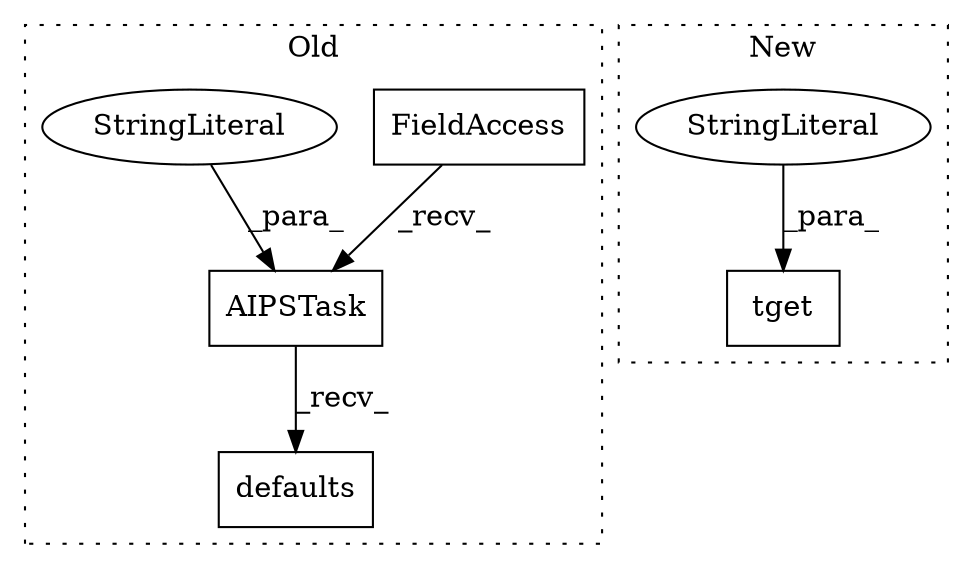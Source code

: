digraph G {
subgraph cluster0 {
1 [label="AIPSTask" a="32" s="1027,1043" l="9,1" shape="box"];
3 [label="defaults" a="32" s="1055" l="10" shape="box"];
4 [label="FieldAccess" a="22" s="1009" l="3" shape="box"];
5 [label="StringLiteral" a="45" s="1036" l="7" shape="ellipse"];
label = "Old";
style="dotted";
}
subgraph cluster1 {
2 [label="tget" a="32" s="8150,8162" l="5,1" shape="box"];
6 [label="StringLiteral" a="45" s="8155" l="7" shape="ellipse"];
label = "New";
style="dotted";
}
1 -> 3 [label="_recv_"];
4 -> 1 [label="_recv_"];
5 -> 1 [label="_para_"];
6 -> 2 [label="_para_"];
}